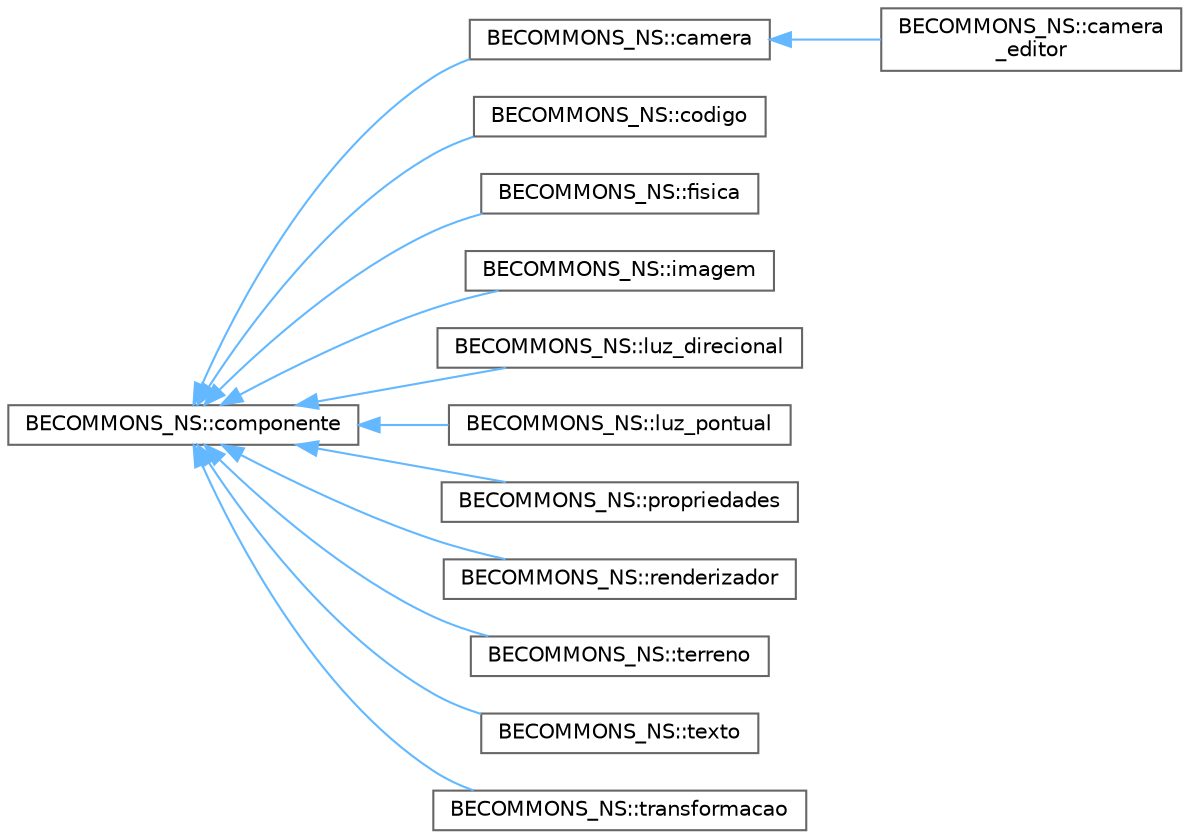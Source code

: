 digraph "Gráfico de Hierarquia de Classes"
{
 // LATEX_PDF_SIZE
  bgcolor="transparent";
  edge [fontname=Helvetica,fontsize=10,labelfontname=Helvetica,labelfontsize=10];
  node [fontname=Helvetica,fontsize=10,shape=box,height=0.2,width=0.4];
  rankdir="LR";
  Node0 [id="Node000000",label="BECOMMONS_NS::componente",height=0.2,width=0.4,color="grey40", fillcolor="white", style="filled",URL="$structBECOMMONS__NS_1_1componente.html",tooltip="base para as funcionalidades da engine"];
  Node0 -> Node1 [id="edge4_Node000000_Node000001",dir="back",color="steelblue1",style="solid",tooltip=" "];
  Node1 [id="Node000001",label="BECOMMONS_NS::camera",height=0.2,width=0.4,color="grey40", fillcolor="white", style="filled",URL="$structBECOMMONS__NS_1_1camera.html",tooltip="componente que facilita a manipuacao da matriz de visualizacao e projeco"];
  Node1 -> Node2 [id="edge5_Node000001_Node000002",dir="back",color="steelblue1",style="solid",tooltip=" "];
  Node2 [id="Node000002",label="BECOMMONS_NS::camera\l_editor",height=0.2,width=0.4,color="grey40", fillcolor="white", style="filled",URL="$structBECOMMONS__NS_1_1camera__editor.html",tooltip=" "];
  Node0 -> Node3 [id="edge6_Node000000_Node000003",dir="back",color="steelblue1",style="solid",tooltip=" "];
  Node3 [id="Node000003",label="BECOMMONS_NS::codigo",height=0.2,width=0.4,color="grey40", fillcolor="white", style="filled",URL="$structBECOMMONS__NS_1_1codigo.html",tooltip=" "];
  Node0 -> Node4 [id="edge7_Node000000_Node000004",dir="back",color="steelblue1",style="solid",tooltip=" "];
  Node4 [id="Node000004",label="BECOMMONS_NS::fisica",height=0.2,width=0.4,color="grey40", fillcolor="white", style="filled",URL="$structBECOMMONS__NS_1_1fisica.html",tooltip=" "];
  Node0 -> Node5 [id="edge8_Node000000_Node000005",dir="back",color="steelblue1",style="solid",tooltip=" "];
  Node5 [id="Node000005",label="BECOMMONS_NS::imagem",height=0.2,width=0.4,color="grey40", fillcolor="white", style="filled",URL="$structBECOMMONS__NS_1_1imagem.html",tooltip=" "];
  Node0 -> Node6 [id="edge9_Node000000_Node000006",dir="back",color="steelblue1",style="solid",tooltip=" "];
  Node6 [id="Node000006",label="BECOMMONS_NS::luz_direcional",height=0.2,width=0.4,color="grey40", fillcolor="white", style="filled",URL="$structBECOMMONS__NS_1_1luz__direcional.html",tooltip=" "];
  Node0 -> Node7 [id="edge10_Node000000_Node000007",dir="back",color="steelblue1",style="solid",tooltip=" "];
  Node7 [id="Node000007",label="BECOMMONS_NS::luz_pontual",height=0.2,width=0.4,color="grey40", fillcolor="white", style="filled",URL="$structBECOMMONS__NS_1_1luz__pontual.html",tooltip=" "];
  Node0 -> Node8 [id="edge11_Node000000_Node000008",dir="back",color="steelblue1",style="solid",tooltip=" "];
  Node8 [id="Node000008",label="BECOMMONS_NS::propriedades",height=0.2,width=0.4,color="grey40", fillcolor="white", style="filled",URL="$structBECOMMONS__NS_1_1propriedades.html",tooltip=" "];
  Node0 -> Node9 [id="edge12_Node000000_Node000009",dir="back",color="steelblue1",style="solid",tooltip=" "];
  Node9 [id="Node000009",label="BECOMMONS_NS::renderizador",height=0.2,width=0.4,color="grey40", fillcolor="white", style="filled",URL="$structBECOMMONS__NS_1_1renderizador.html",tooltip=" "];
  Node0 -> Node10 [id="edge13_Node000000_Node000010",dir="back",color="steelblue1",style="solid",tooltip=" "];
  Node10 [id="Node000010",label="BECOMMONS_NS::terreno",height=0.2,width=0.4,color="grey40", fillcolor="white", style="filled",URL="$structBECOMMONS__NS_1_1terreno.html",tooltip=" "];
  Node0 -> Node11 [id="edge14_Node000000_Node000011",dir="back",color="steelblue1",style="solid",tooltip=" "];
  Node11 [id="Node000011",label="BECOMMONS_NS::texto",height=0.2,width=0.4,color="grey40", fillcolor="white", style="filled",URL="$structBECOMMONS__NS_1_1texto.html",tooltip=" "];
  Node0 -> Node12 [id="edge15_Node000000_Node000012",dir="back",color="steelblue1",style="solid",tooltip=" "];
  Node12 [id="Node000012",label="BECOMMONS_NS::transformacao",height=0.2,width=0.4,color="grey40", fillcolor="white", style="filled",URL="$structBECOMMONS__NS_1_1transformacao.html",tooltip=" "];
}
